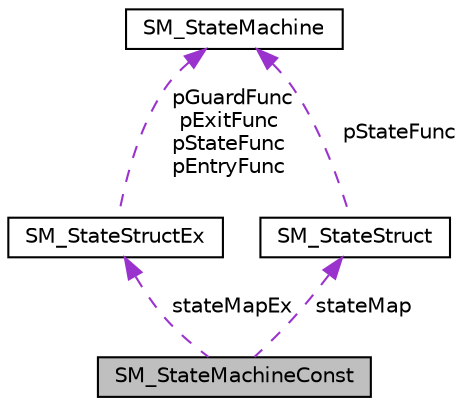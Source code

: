 digraph "SM_StateMachineConst"
{
  edge [fontname="Helvetica",fontsize="10",labelfontname="Helvetica",labelfontsize="10"];
  node [fontname="Helvetica",fontsize="10",shape=record];
  Node1 [label="SM_StateMachineConst",height=0.2,width=0.4,color="black", fillcolor="grey75", style="filled", fontcolor="black"];
  Node2 -> Node1 [dir="back",color="darkorchid3",fontsize="10",style="dashed",label=" stateMapEx" ,fontname="Helvetica"];
  Node2 [label="SM_StateStructEx",height=0.2,width=0.4,color="black", fillcolor="white", style="filled",URL="$struct_s_m___state_struct_ex.html"];
  Node3 -> Node2 [dir="back",color="darkorchid3",fontsize="10",style="dashed",label=" pGuardFunc\npExitFunc\npStateFunc\npEntryFunc" ,fontname="Helvetica"];
  Node3 [label="SM_StateMachine",height=0.2,width=0.4,color="black", fillcolor="white", style="filled",URL="$struct_s_m___state_machine.html"];
  Node4 -> Node1 [dir="back",color="darkorchid3",fontsize="10",style="dashed",label=" stateMap" ,fontname="Helvetica"];
  Node4 [label="SM_StateStruct",height=0.2,width=0.4,color="black", fillcolor="white", style="filled",URL="$struct_s_m___state_struct.html"];
  Node3 -> Node4 [dir="back",color="darkorchid3",fontsize="10",style="dashed",label=" pStateFunc" ,fontname="Helvetica"];
}
